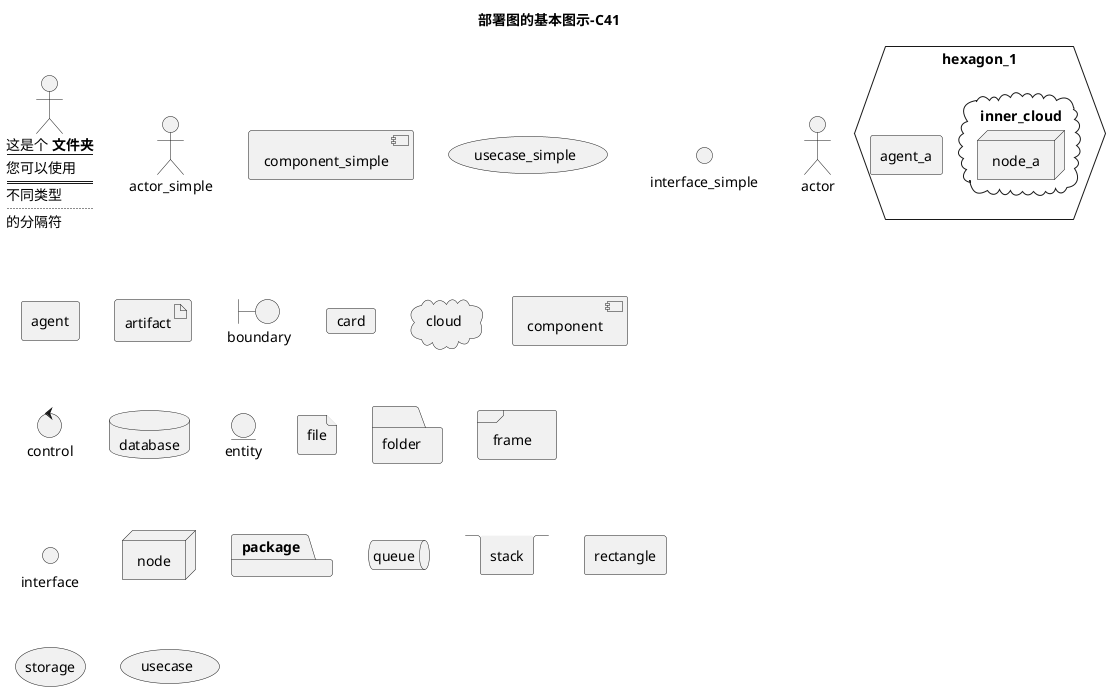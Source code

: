 @startuml
title 部署图的基本图示-C41

actor actor_multi [
这是个 <b>文件夹
----
您可以使用
====
不同类型
....
的分隔符
]

hexagon hexagon_1 {
    cloud inner_cloud {
        node node_a
    }
    agent agent_a
}

:actor_simple:
[component_simple]
(usecase_simple)
() interface_simple

    actor     actor
    agent     agent
    artifact  artifact
    boundary  boundary
    card      card
    cloud     cloud
    component component
    control   control
    database  database
    entity    entity
    file      file
    folder    folder
    frame     frame
    interface interface
    node      node
    package   package
    queue     queue
    stack     stack
    rectangle rectangle
    storage   storage
    usecase   usecase
@enduml


@startuml
title 部署图的基本图示-C42

[a]
[a1]
[a2]
[a3]
[a4]
[a5]
[a6]
[a7]
[a8]
[a9]

a  -0)-  a1 : 实线
a  -(0)- a2 : 实线
a  -(0-  a1 : 实线

a  ~(0)~ a3

a  ..>>  a1 : 虚线
a  ~~#   a1 : 点线
a  ==+   a1 : 粗线

a7 -[#red][bold]-> a8
a7 -[dashed]-> a8
a7 -[dotted]-> a8
a7 -[hidden]-> a8 : 隐藏连线
a7 -[plain]->  a8

a8 --> a9 : normal
a8 --> a9 #line:red;line.bold;text:red  : red bold
a8 --> a9 #green;line.dashed;text:green : green dashed
a8 --> a9 #blue;line.dotted;text:blue   : blue dotted

a =le(0)=> a4
a =ri(0)=> a5
a =do(0)=> a6
a =up(0)=> a7
@enduml


@startuml
title 圆角系列语法-C43

skinparam rectangle {
    roundCorner<<Concept>> 45
}

rectangle "事件系统" <<Concept>> {
    rectangle "Example 1" <<Concept>> as ex1
    rectangle "Another rectangle"
}
note left of 事件系统 : "圆角语法"

skinparam roundCorner 15

agent A
@enduml
